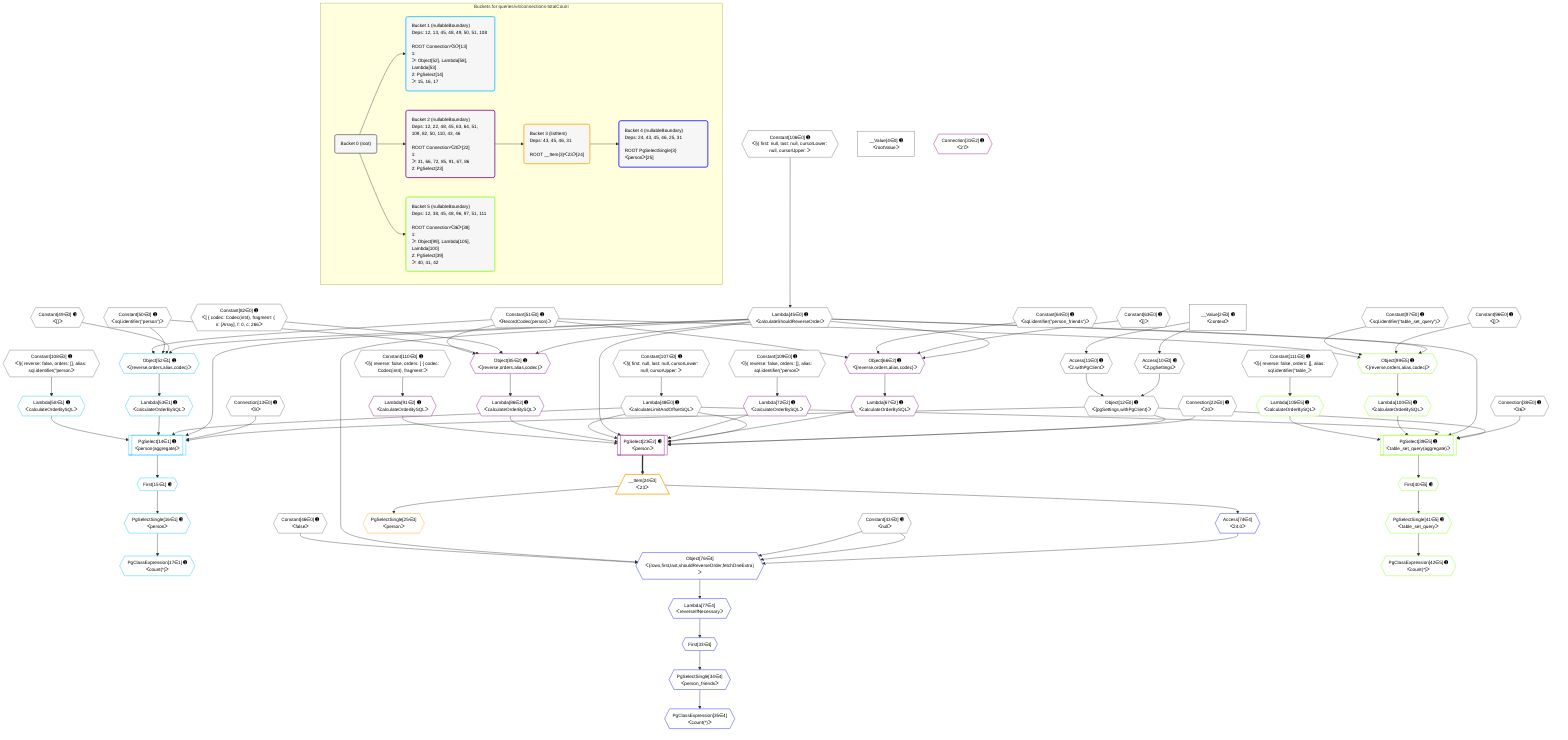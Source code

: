 %%{init: {'themeVariables': { 'fontSize': '12px'}}}%%
graph TD
    classDef path fill:#eee,stroke:#000,color:#000
    classDef plan fill:#fff,stroke-width:1px,color:#000
    classDef itemplan fill:#fff,stroke-width:2px,color:#000
    classDef unbatchedplan fill:#dff,stroke-width:1px,color:#000
    classDef sideeffectplan fill:#fcc,stroke-width:2px,color:#000
    classDef bucket fill:#f6f6f6,color:#000,stroke-width:2px,text-align:left


    %% plan dependencies
    Object12{{"Object[12∈0] ➊<br />ᐸ{pgSettings,withPgClient}ᐳ"}}:::plan
    Access10{{"Access[10∈0] ➊<br />ᐸ2.pgSettingsᐳ"}}:::plan
    Access11{{"Access[11∈0] ➊<br />ᐸ2.withPgClientᐳ"}}:::plan
    Access10 & Access11 --> Object12
    __Value2["__Value[2∈0] ➊<br />ᐸcontextᐳ"]:::plan
    __Value2 --> Access10
    __Value2 --> Access11
    Lambda45{{"Lambda[45∈0] ➊<br />ᐸcalculateShouldReverseOrderᐳ"}}:::plan
    Constant106{{"Constant[106∈0] ➊<br />ᐸ§{ first: null, last: null, cursorLower: null, cursorUpper: ᐳ"}}:::plan
    Constant106 --> Lambda45
    Lambda48{{"Lambda[48∈0] ➊<br />ᐸcalculateLimitAndOffsetSQLᐳ"}}:::plan
    Constant107{{"Constant[107∈0] ➊<br />ᐸ§{ first: null, last: null, cursorLower: null, cursorUpper: ᐳ"}}:::plan
    Constant107 --> Lambda48
    __Value4["__Value[4∈0] ➊<br />ᐸrootValueᐳ"]:::plan
    Connection13{{"Connection[13∈0] ➊<br />ᐸ9ᐳ"}}:::plan
    Connection22{{"Connection[22∈0] ➊<br />ᐸ20ᐳ"}}:::plan
    Connection38{{"Connection[38∈0] ➊<br />ᐸ36ᐳ"}}:::plan
    Constant43{{"Constant[43∈0] ➊<br />ᐸnullᐳ"}}:::plan
    Constant46{{"Constant[46∈0] ➊<br />ᐸfalseᐳ"}}:::plan
    Constant49{{"Constant[49∈0] ➊<br />ᐸ[]ᐳ"}}:::plan
    Constant50{{"Constant[50∈0] ➊<br />ᐸsql.identifier(”person”)ᐳ"}}:::plan
    Constant51{{"Constant[51∈0] ➊<br />ᐸRecordCodec(person)ᐳ"}}:::plan
    Constant63{{"Constant[63∈0] ➊<br />ᐸ[]ᐳ"}}:::plan
    Constant64{{"Constant[64∈0] ➊<br />ᐸsql.identifier(”person_friends”)ᐳ"}}:::plan
    Constant82{{"Constant[82∈0] ➊<br />ᐸ[ { codec: Codec(int4), fragment: { n: [Array], f: 0, c: 266ᐳ"}}:::plan
    Constant96{{"Constant[96∈0] ➊<br />ᐸ[]ᐳ"}}:::plan
    Constant97{{"Constant[97∈0] ➊<br />ᐸsql.identifier(”table_set_query”)ᐳ"}}:::plan
    Constant108{{"Constant[108∈0] ➊<br />ᐸ§{ reverse: false, orders: [], alias: sql.identifier(”personᐳ"}}:::plan
    Constant109{{"Constant[109∈0] ➊<br />ᐸ§{ reverse: false, orders: [], alias: sql.identifier(”personᐳ"}}:::plan
    Constant110{{"Constant[110∈0] ➊<br />ᐸ§{ reverse: false, orders: [ { codec: Codec(int4), fragment:ᐳ"}}:::plan
    Constant111{{"Constant[111∈0] ➊<br />ᐸ§{ reverse: false, orders: [], alias: sql.identifier(”table_ᐳ"}}:::plan
    PgSelect14[["PgSelect[14∈1] ➊<br />ᐸperson(aggregate)ᐳ"]]:::plan
    Lambda53{{"Lambda[53∈1] ➊<br />ᐸcalculateOrderBySQLᐳ"}}:::plan
    Lambda58{{"Lambda[58∈1] ➊<br />ᐸcalculateOrderBySQLᐳ"}}:::plan
    Object12 & Connection13 & Lambda45 & Lambda48 & Lambda53 & Lambda58 --> PgSelect14
    Object52{{"Object[52∈1] ➊<br />ᐸ{reverse,orders,alias,codec}ᐳ"}}:::plan
    Lambda45 & Constant49 & Constant50 & Constant51 --> Object52
    First15{{"First[15∈1] ➊"}}:::plan
    PgSelect14 --> First15
    PgSelectSingle16{{"PgSelectSingle[16∈1] ➊<br />ᐸpersonᐳ"}}:::plan
    First15 --> PgSelectSingle16
    PgClassExpression17{{"PgClassExpression[17∈1] ➊<br />ᐸcount(*)ᐳ"}}:::plan
    PgSelectSingle16 --> PgClassExpression17
    Object52 --> Lambda53
    Constant108 --> Lambda58
    PgSelect23[["PgSelect[23∈2] ➊<br />ᐸpersonᐳ"]]:::plan
    Lambda67{{"Lambda[67∈2] ➊<br />ᐸcalculateOrderBySQLᐳ"}}:::plan
    Lambda72{{"Lambda[72∈2] ➊<br />ᐸcalculateOrderBySQLᐳ"}}:::plan
    Lambda86{{"Lambda[86∈2] ➊<br />ᐸcalculateOrderBySQLᐳ"}}:::plan
    Lambda91{{"Lambda[91∈2] ➊<br />ᐸcalculateOrderBySQLᐳ"}}:::plan
    Object12 & Connection22 & Lambda48 & Lambda67 & Lambda72 & Lambda45 & Lambda48 & Lambda86 & Lambda91 --> PgSelect23
    Object66{{"Object[66∈2] ➊<br />ᐸ{reverse,orders,alias,codec}ᐳ"}}:::plan
    Lambda45 & Constant63 & Constant64 & Constant51 --> Object66
    Object85{{"Object[85∈2] ➊<br />ᐸ{reverse,orders,alias,codec}ᐳ"}}:::plan
    Lambda45 & Constant82 & Constant50 & Constant51 --> Object85
    Object66 --> Lambda67
    Constant109 --> Lambda72
    Object85 --> Lambda86
    Constant110 --> Lambda91
    Connection31{{"Connection[31∈2] ➊<br />ᐸ27ᐳ"}}:::plan
    __Item24[/"__Item[24∈3]<br />ᐸ23ᐳ"\]:::itemplan
    PgSelect23 ==> __Item24
    PgSelectSingle25{{"PgSelectSingle[25∈3]<br />ᐸpersonᐳ"}}:::plan
    __Item24 --> PgSelectSingle25
    Object76{{"Object[76∈4]<br />ᐸ{rows,first,last,shouldReverseOrder,fetchOneExtra}ᐳ"}}:::plan
    Access74{{"Access[74∈4]<br />ᐸ24.0ᐳ"}}:::plan
    Access74 & Constant43 & Constant43 & Lambda45 & Constant46 --> Object76
    First33{{"First[33∈4]"}}:::plan
    Lambda77{{"Lambda[77∈4]<br />ᐸreverseIfNecessaryᐳ"}}:::plan
    Lambda77 --> First33
    PgSelectSingle34{{"PgSelectSingle[34∈4]<br />ᐸperson_friendsᐳ"}}:::plan
    First33 --> PgSelectSingle34
    PgClassExpression35{{"PgClassExpression[35∈4]<br />ᐸcount(*)ᐳ"}}:::plan
    PgSelectSingle34 --> PgClassExpression35
    __Item24 --> Access74
    Object76 --> Lambda77
    PgSelect39[["PgSelect[39∈5] ➊<br />ᐸtable_set_query(aggregate)ᐳ"]]:::plan
    Lambda100{{"Lambda[100∈5] ➊<br />ᐸcalculateOrderBySQLᐳ"}}:::plan
    Lambda105{{"Lambda[105∈5] ➊<br />ᐸcalculateOrderBySQLᐳ"}}:::plan
    Object12 & Connection38 & Lambda45 & Lambda48 & Lambda100 & Lambda105 --> PgSelect39
    Object99{{"Object[99∈5] ➊<br />ᐸ{reverse,orders,alias,codec}ᐳ"}}:::plan
    Lambda45 & Constant96 & Constant97 & Constant51 --> Object99
    First40{{"First[40∈5] ➊"}}:::plan
    PgSelect39 --> First40
    PgSelectSingle41{{"PgSelectSingle[41∈5] ➊<br />ᐸtable_set_queryᐳ"}}:::plan
    First40 --> PgSelectSingle41
    PgClassExpression42{{"PgClassExpression[42∈5] ➊<br />ᐸcount(*)ᐳ"}}:::plan
    PgSelectSingle41 --> PgClassExpression42
    Object99 --> Lambda100
    Constant111 --> Lambda105

    %% define steps

    subgraph "Buckets for queries/v4/connections-totalCount"
    Bucket0("Bucket 0 (root)"):::bucket
    classDef bucket0 stroke:#696969
    class Bucket0,__Value2,__Value4,Access10,Access11,Object12,Connection13,Connection22,Connection38,Constant43,Lambda45,Constant46,Lambda48,Constant49,Constant50,Constant51,Constant63,Constant64,Constant82,Constant96,Constant97,Constant106,Constant107,Constant108,Constant109,Constant110,Constant111 bucket0
    Bucket1("Bucket 1 (nullableBoundary)<br />Deps: 12, 13, 45, 48, 49, 50, 51, 108<br /><br />ROOT Connectionᐸ9ᐳ[13]<br />1: <br />ᐳ: Object[52], Lambda[58], Lambda[53]<br />2: PgSelect[14]<br />ᐳ: 15, 16, 17"):::bucket
    classDef bucket1 stroke:#00bfff
    class Bucket1,PgSelect14,First15,PgSelectSingle16,PgClassExpression17,Object52,Lambda53,Lambda58 bucket1
    Bucket2("Bucket 2 (nullableBoundary)<br />Deps: 12, 22, 48, 45, 63, 64, 51, 109, 82, 50, 110, 43, 46<br /><br />ROOT Connectionᐸ20ᐳ[22]<br />1: <br />ᐳ: 31, 66, 72, 85, 91, 67, 86<br />2: PgSelect[23]"):::bucket
    classDef bucket2 stroke:#7f007f
    class Bucket2,PgSelect23,Connection31,Object66,Lambda67,Lambda72,Object85,Lambda86,Lambda91 bucket2
    Bucket3("Bucket 3 (listItem)<br />Deps: 43, 45, 46, 31<br /><br />ROOT __Item{3}ᐸ23ᐳ[24]"):::bucket
    classDef bucket3 stroke:#ffa500
    class Bucket3,__Item24,PgSelectSingle25 bucket3
    Bucket4("Bucket 4 (nullableBoundary)<br />Deps: 24, 43, 45, 46, 25, 31<br /><br />ROOT PgSelectSingle{3}ᐸpersonᐳ[25]"):::bucket
    classDef bucket4 stroke:#0000ff
    class Bucket4,First33,PgSelectSingle34,PgClassExpression35,Access74,Object76,Lambda77 bucket4
    Bucket5("Bucket 5 (nullableBoundary)<br />Deps: 12, 38, 45, 48, 96, 97, 51, 111<br /><br />ROOT Connectionᐸ36ᐳ[38]<br />1: <br />ᐳ: Object[99], Lambda[105], Lambda[100]<br />2: PgSelect[39]<br />ᐳ: 40, 41, 42"):::bucket
    classDef bucket5 stroke:#7fff00
    class Bucket5,PgSelect39,First40,PgSelectSingle41,PgClassExpression42,Object99,Lambda100,Lambda105 bucket5
    Bucket0 --> Bucket1 & Bucket2 & Bucket5
    Bucket2 --> Bucket3
    Bucket3 --> Bucket4
    end